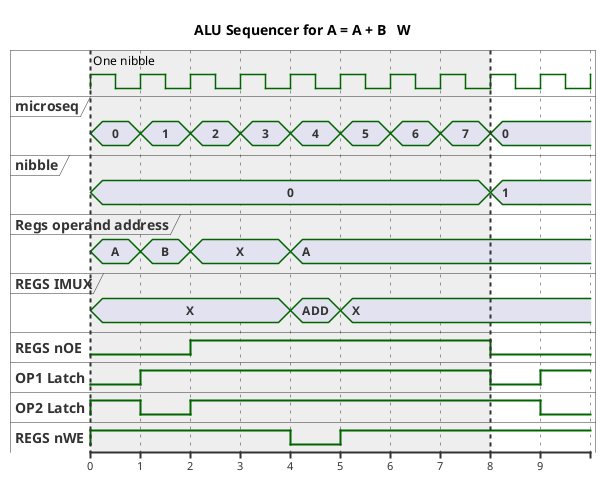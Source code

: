 @startuml ALU_sequencer_add
Title ALU Sequencer for A = A + B   W
clock clk with period 1
concise "microseq" as useq
concise "nibble" as nib
concise "Regs operand address" as rah
concise "REGS IMUX" as imux
binary "REGS nOE" as oe
binary "OP1 Latch" as op1l
binary "OP2 Latch" as op2l
binary "REGS nWE" as we
@0
useq is 0
nib is 0
rah is A
imux is X
oe is 0
op1l is 0
op2l is 1
we is 1
@+1
useq is 1
rah is B
op1l is 1
op2l is 0
@+1
useq is 2
rah is X
oe is 1
op2l is 1
@+1
useq is 3
@+1
useq is 4
rah is A
imux is ADD
we is 0
@+1
useq is 5
we is 1
imux is X
@+1
useq is 6
@+1
useq is 7
@+1
useq is 0
nib is 1
oe is 0
op1l is 0
@+1
op1l is 1
op2l is 0
highlight 0 to 8: One nibble
@enduml